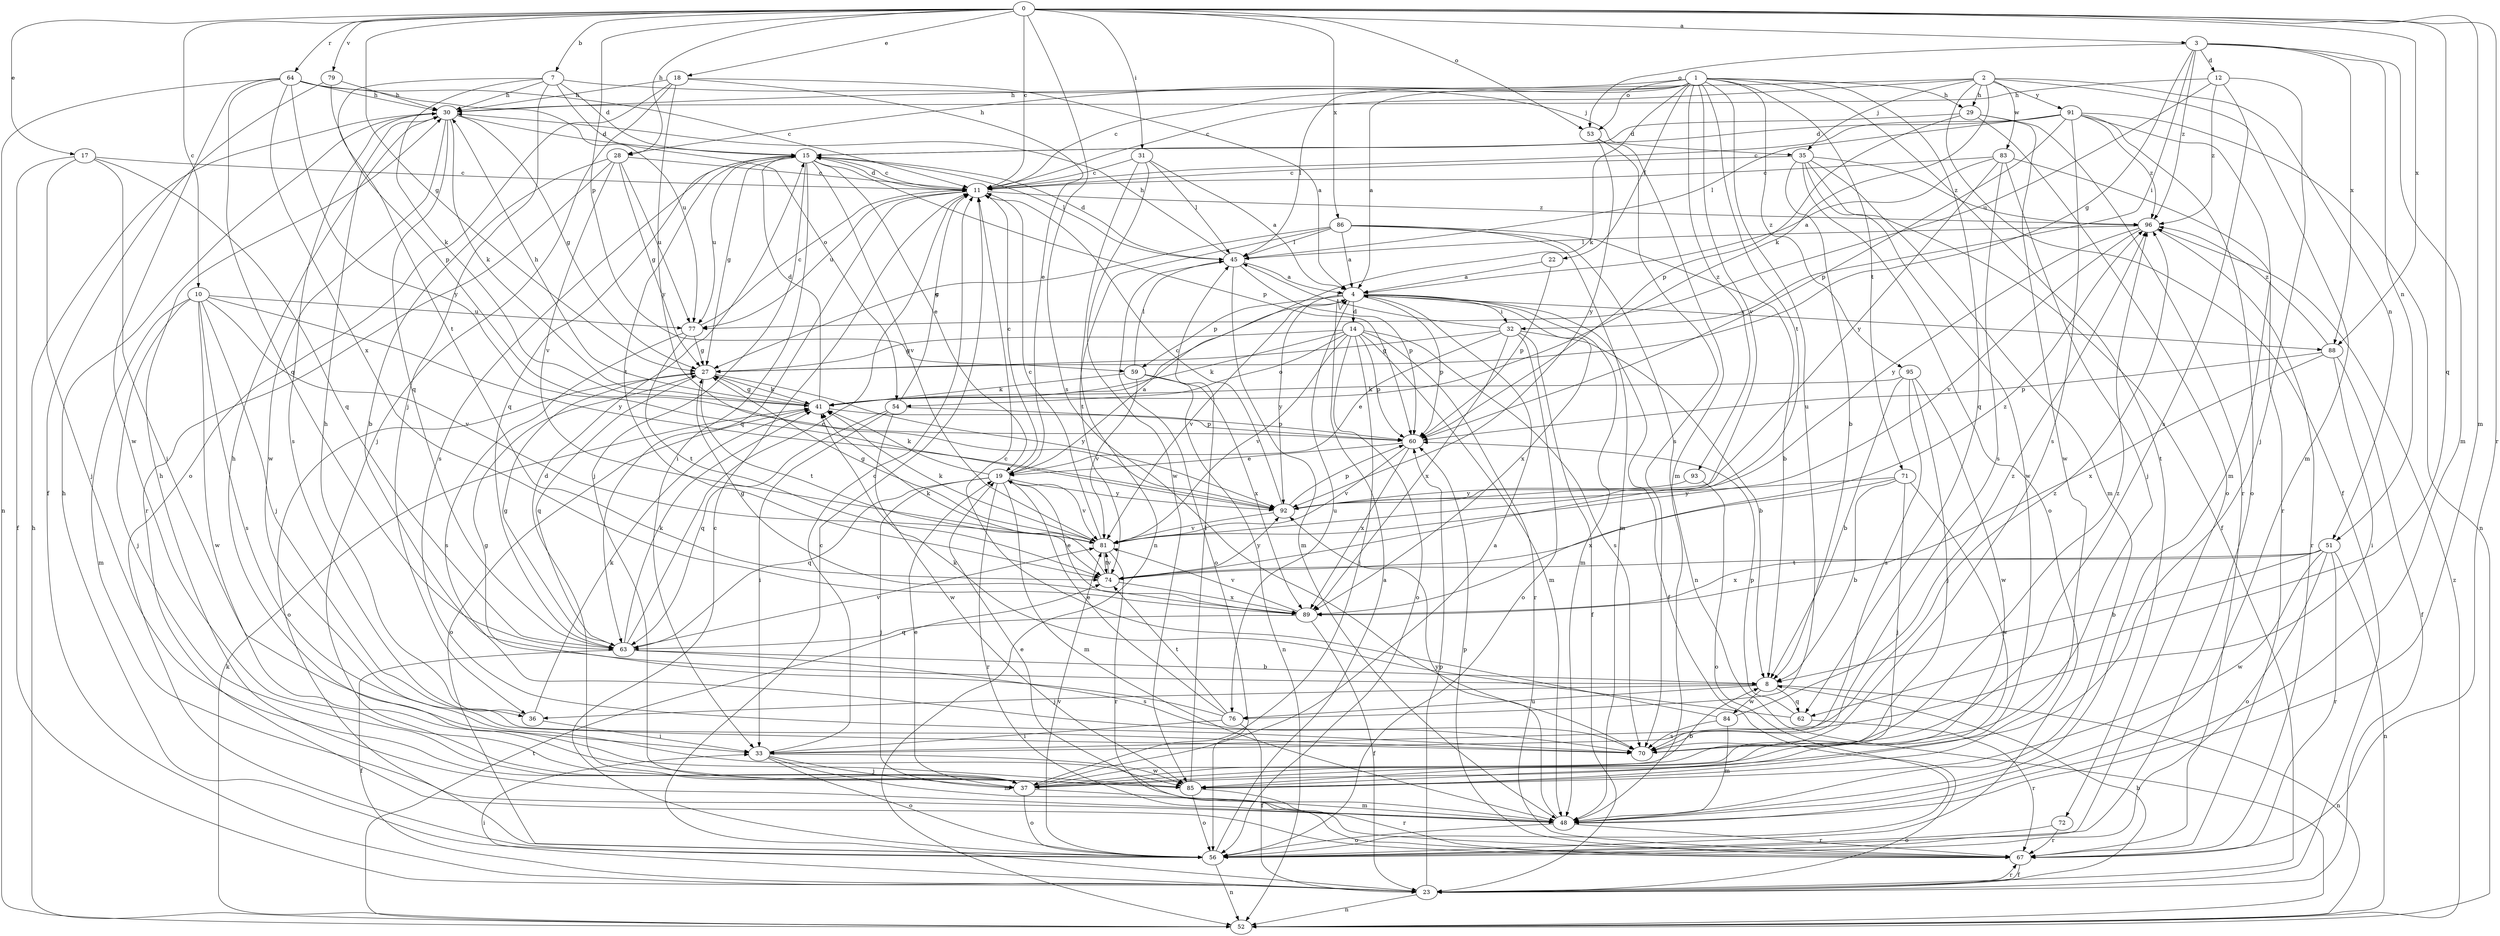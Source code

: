 strict digraph  {
0;
1;
2;
3;
4;
7;
8;
10;
11;
12;
14;
15;
17;
18;
19;
22;
23;
27;
28;
29;
30;
31;
32;
33;
35;
36;
37;
41;
45;
48;
51;
52;
53;
54;
56;
59;
60;
62;
63;
64;
67;
70;
71;
72;
74;
76;
77;
79;
81;
83;
84;
85;
86;
88;
89;
91;
92;
93;
95;
96;
0 -> 3  [label=a];
0 -> 7  [label=b];
0 -> 10  [label=c];
0 -> 11  [label=c];
0 -> 17  [label=e];
0 -> 18  [label=e];
0 -> 27  [label=g];
0 -> 28  [label=h];
0 -> 31  [label=i];
0 -> 48  [label=m];
0 -> 53  [label=o];
0 -> 59  [label=p];
0 -> 62  [label=q];
0 -> 64  [label=r];
0 -> 67  [label=r];
0 -> 70  [label=s];
0 -> 79  [label=v];
0 -> 86  [label=x];
0 -> 88  [label=x];
1 -> 4  [label=a];
1 -> 11  [label=c];
1 -> 22  [label=f];
1 -> 28  [label=h];
1 -> 29  [label=h];
1 -> 41  [label=k];
1 -> 45  [label=l];
1 -> 53  [label=o];
1 -> 62  [label=q];
1 -> 71  [label=t];
1 -> 72  [label=t];
1 -> 74  [label=t];
1 -> 76  [label=u];
1 -> 81  [label=v];
1 -> 93  [label=z];
1 -> 95  [label=z];
2 -> 11  [label=c];
2 -> 23  [label=f];
2 -> 29  [label=h];
2 -> 30  [label=h];
2 -> 35  [label=j];
2 -> 41  [label=k];
2 -> 48  [label=m];
2 -> 51  [label=n];
2 -> 83  [label=w];
2 -> 91  [label=y];
3 -> 12  [label=d];
3 -> 27  [label=g];
3 -> 32  [label=i];
3 -> 48  [label=m];
3 -> 51  [label=n];
3 -> 53  [label=o];
3 -> 88  [label=x];
3 -> 96  [label=z];
4 -> 14  [label=d];
4 -> 23  [label=f];
4 -> 32  [label=i];
4 -> 48  [label=m];
4 -> 59  [label=p];
4 -> 60  [label=p];
4 -> 76  [label=u];
4 -> 81  [label=v];
4 -> 88  [label=x];
4 -> 89  [label=x];
4 -> 92  [label=y];
7 -> 15  [label=d];
7 -> 30  [label=h];
7 -> 35  [label=j];
7 -> 36  [label=j];
7 -> 41  [label=k];
7 -> 54  [label=o];
7 -> 74  [label=t];
8 -> 36  [label=j];
8 -> 52  [label=n];
8 -> 62  [label=q];
8 -> 76  [label=u];
8 -> 84  [label=w];
10 -> 36  [label=j];
10 -> 37  [label=j];
10 -> 48  [label=m];
10 -> 70  [label=s];
10 -> 77  [label=u];
10 -> 81  [label=v];
10 -> 85  [label=w];
10 -> 92  [label=y];
11 -> 15  [label=d];
11 -> 63  [label=q];
11 -> 77  [label=u];
11 -> 96  [label=z];
12 -> 30  [label=h];
12 -> 37  [label=j];
12 -> 70  [label=s];
12 -> 77  [label=u];
12 -> 96  [label=z];
14 -> 27  [label=g];
14 -> 37  [label=j];
14 -> 41  [label=k];
14 -> 48  [label=m];
14 -> 54  [label=o];
14 -> 56  [label=o];
14 -> 60  [label=p];
14 -> 67  [label=r];
14 -> 70  [label=s];
14 -> 81  [label=v];
15 -> 11  [label=c];
15 -> 19  [label=e];
15 -> 27  [label=g];
15 -> 33  [label=i];
15 -> 37  [label=j];
15 -> 45  [label=l];
15 -> 60  [label=p];
15 -> 63  [label=q];
15 -> 70  [label=s];
15 -> 74  [label=t];
15 -> 77  [label=u];
15 -> 81  [label=v];
17 -> 11  [label=c];
17 -> 23  [label=f];
17 -> 33  [label=i];
17 -> 37  [label=j];
17 -> 63  [label=q];
18 -> 4  [label=a];
18 -> 19  [label=e];
18 -> 30  [label=h];
18 -> 37  [label=j];
18 -> 56  [label=o];
18 -> 92  [label=y];
19 -> 4  [label=a];
19 -> 11  [label=c];
19 -> 37  [label=j];
19 -> 41  [label=k];
19 -> 48  [label=m];
19 -> 63  [label=q];
19 -> 67  [label=r];
19 -> 81  [label=v];
19 -> 92  [label=y];
22 -> 4  [label=a];
22 -> 60  [label=p];
23 -> 8  [label=b];
23 -> 11  [label=c];
23 -> 33  [label=i];
23 -> 52  [label=n];
23 -> 60  [label=p];
23 -> 67  [label=r];
27 -> 41  [label=k];
27 -> 56  [label=o];
27 -> 63  [label=q];
27 -> 74  [label=t];
27 -> 92  [label=y];
28 -> 8  [label=b];
28 -> 11  [label=c];
28 -> 27  [label=g];
28 -> 67  [label=r];
28 -> 77  [label=u];
28 -> 81  [label=v];
29 -> 15  [label=d];
29 -> 56  [label=o];
29 -> 60  [label=p];
29 -> 67  [label=r];
29 -> 85  [label=w];
30 -> 15  [label=d];
30 -> 27  [label=g];
30 -> 41  [label=k];
30 -> 63  [label=q];
30 -> 70  [label=s];
30 -> 85  [label=w];
31 -> 4  [label=a];
31 -> 11  [label=c];
31 -> 45  [label=l];
31 -> 52  [label=n];
31 -> 85  [label=w];
32 -> 8  [label=b];
32 -> 19  [label=e];
32 -> 23  [label=f];
32 -> 27  [label=g];
32 -> 45  [label=l];
32 -> 56  [label=o];
32 -> 89  [label=x];
33 -> 11  [label=c];
33 -> 37  [label=j];
33 -> 48  [label=m];
33 -> 56  [label=o];
33 -> 85  [label=w];
33 -> 96  [label=z];
35 -> 8  [label=b];
35 -> 11  [label=c];
35 -> 23  [label=f];
35 -> 48  [label=m];
35 -> 56  [label=o];
35 -> 85  [label=w];
35 -> 96  [label=z];
36 -> 30  [label=h];
36 -> 33  [label=i];
36 -> 41  [label=k];
37 -> 4  [label=a];
37 -> 8  [label=b];
37 -> 15  [label=d];
37 -> 19  [label=e];
37 -> 48  [label=m];
37 -> 56  [label=o];
41 -> 15  [label=d];
41 -> 27  [label=g];
41 -> 30  [label=h];
41 -> 56  [label=o];
41 -> 60  [label=p];
45 -> 4  [label=a];
45 -> 15  [label=d];
45 -> 30  [label=h];
45 -> 48  [label=m];
45 -> 56  [label=o];
45 -> 60  [label=p];
48 -> 19  [label=e];
48 -> 30  [label=h];
48 -> 56  [label=o];
48 -> 67  [label=r];
48 -> 92  [label=y];
51 -> 8  [label=b];
51 -> 52  [label=n];
51 -> 56  [label=o];
51 -> 67  [label=r];
51 -> 74  [label=t];
51 -> 85  [label=w];
51 -> 89  [label=x];
52 -> 30  [label=h];
52 -> 41  [label=k];
52 -> 74  [label=t];
52 -> 96  [label=z];
53 -> 48  [label=m];
53 -> 70  [label=s];
53 -> 92  [label=y];
54 -> 11  [label=c];
54 -> 33  [label=i];
54 -> 60  [label=p];
54 -> 63  [label=q];
54 -> 85  [label=w];
56 -> 4  [label=a];
56 -> 11  [label=c];
56 -> 30  [label=h];
56 -> 52  [label=n];
56 -> 81  [label=v];
59 -> 41  [label=k];
59 -> 45  [label=l];
59 -> 52  [label=n];
59 -> 81  [label=v];
59 -> 89  [label=x];
60 -> 19  [label=e];
60 -> 81  [label=v];
60 -> 89  [label=x];
62 -> 41  [label=k];
62 -> 60  [label=p];
62 -> 67  [label=r];
63 -> 8  [label=b];
63 -> 11  [label=c];
63 -> 23  [label=f];
63 -> 27  [label=g];
63 -> 41  [label=k];
63 -> 70  [label=s];
63 -> 81  [label=v];
64 -> 11  [label=c];
64 -> 30  [label=h];
64 -> 52  [label=n];
64 -> 63  [label=q];
64 -> 77  [label=u];
64 -> 85  [label=w];
64 -> 89  [label=x];
64 -> 92  [label=y];
67 -> 23  [label=f];
67 -> 60  [label=p];
70 -> 96  [label=z];
71 -> 8  [label=b];
71 -> 37  [label=j];
71 -> 85  [label=w];
71 -> 89  [label=x];
71 -> 92  [label=y];
72 -> 56  [label=o];
72 -> 67  [label=r];
74 -> 41  [label=k];
74 -> 81  [label=v];
74 -> 89  [label=x];
74 -> 92  [label=y];
74 -> 96  [label=z];
76 -> 19  [label=e];
76 -> 23  [label=f];
76 -> 27  [label=g];
76 -> 33  [label=i];
76 -> 74  [label=t];
77 -> 11  [label=c];
77 -> 27  [label=g];
77 -> 70  [label=s];
77 -> 74  [label=t];
79 -> 23  [label=f];
79 -> 30  [label=h];
79 -> 60  [label=p];
81 -> 11  [label=c];
81 -> 27  [label=g];
81 -> 41  [label=k];
81 -> 67  [label=r];
81 -> 74  [label=t];
83 -> 4  [label=a];
83 -> 11  [label=c];
83 -> 37  [label=j];
83 -> 67  [label=r];
83 -> 70  [label=s];
83 -> 92  [label=y];
84 -> 11  [label=c];
84 -> 48  [label=m];
84 -> 70  [label=s];
84 -> 96  [label=z];
85 -> 30  [label=h];
85 -> 45  [label=l];
85 -> 56  [label=o];
85 -> 67  [label=r];
86 -> 4  [label=a];
86 -> 8  [label=b];
86 -> 27  [label=g];
86 -> 45  [label=l];
86 -> 48  [label=m];
86 -> 52  [label=n];
86 -> 74  [label=t];
88 -> 23  [label=f];
88 -> 33  [label=i];
88 -> 60  [label=p];
88 -> 89  [label=x];
88 -> 96  [label=z];
89 -> 19  [label=e];
89 -> 23  [label=f];
89 -> 27  [label=g];
89 -> 63  [label=q];
89 -> 81  [label=v];
91 -> 11  [label=c];
91 -> 15  [label=d];
91 -> 45  [label=l];
91 -> 48  [label=m];
91 -> 52  [label=n];
91 -> 56  [label=o];
91 -> 60  [label=p];
91 -> 70  [label=s];
91 -> 96  [label=z];
92 -> 11  [label=c];
92 -> 60  [label=p];
92 -> 81  [label=v];
93 -> 56  [label=o];
93 -> 92  [label=y];
95 -> 8  [label=b];
95 -> 37  [label=j];
95 -> 41  [label=k];
95 -> 70  [label=s];
95 -> 85  [label=w];
96 -> 45  [label=l];
96 -> 67  [label=r];
96 -> 81  [label=v];
96 -> 92  [label=y];
}
